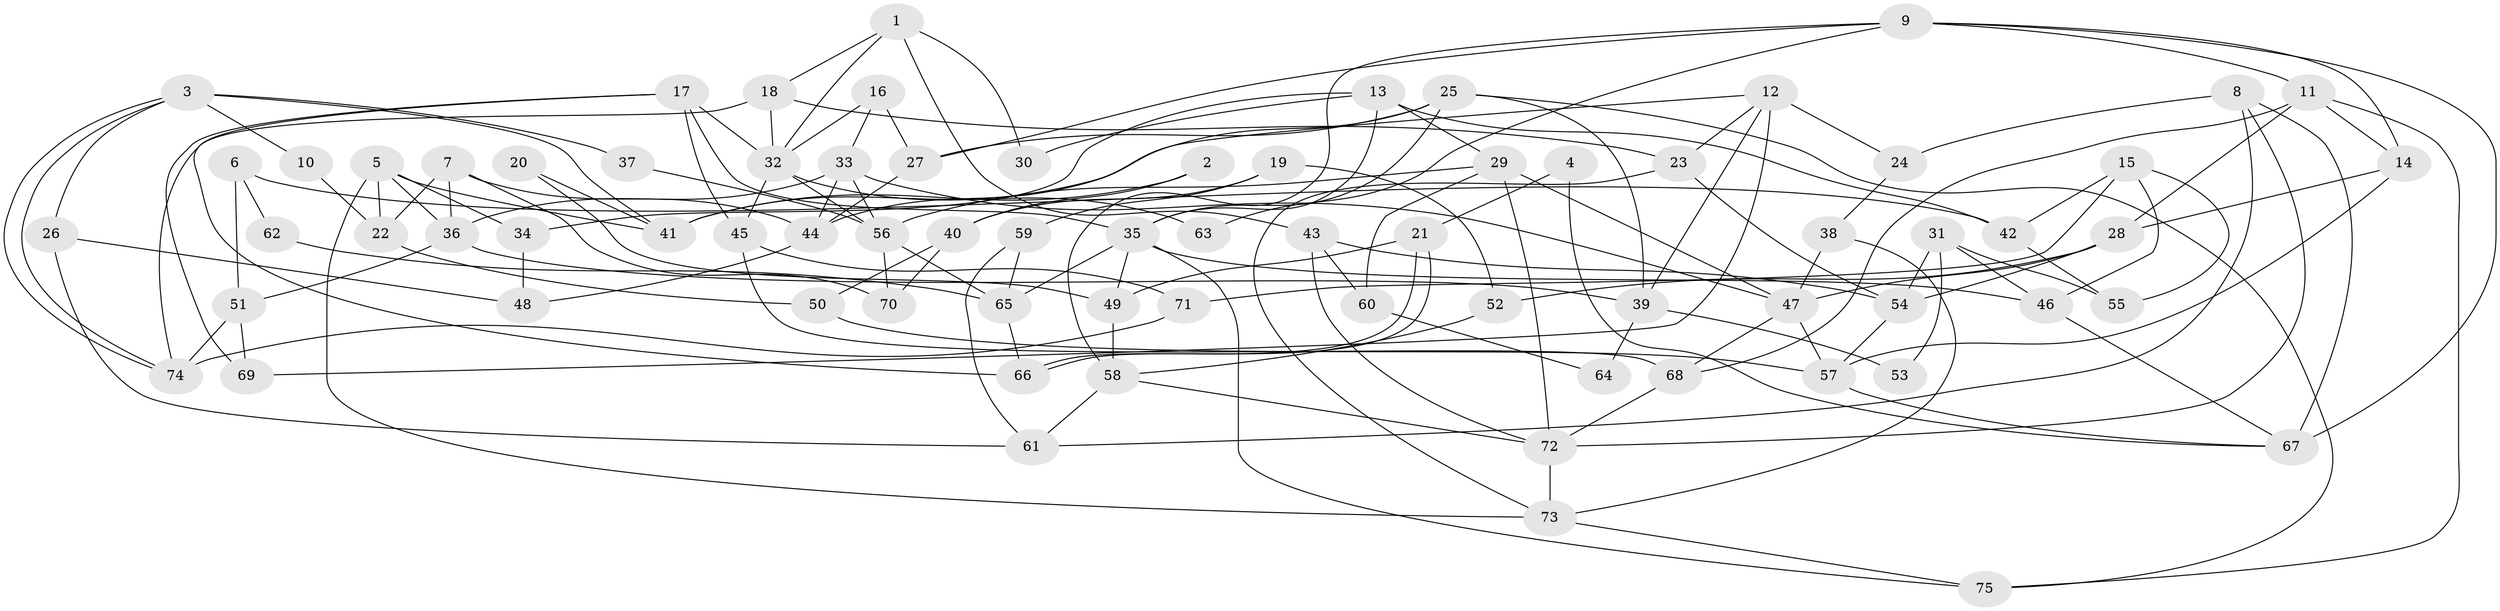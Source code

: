 // Generated by graph-tools (version 1.1) at 2025/26/03/09/25 03:26:11]
// undirected, 75 vertices, 150 edges
graph export_dot {
graph [start="1"]
  node [color=gray90,style=filled];
  1;
  2;
  3;
  4;
  5;
  6;
  7;
  8;
  9;
  10;
  11;
  12;
  13;
  14;
  15;
  16;
  17;
  18;
  19;
  20;
  21;
  22;
  23;
  24;
  25;
  26;
  27;
  28;
  29;
  30;
  31;
  32;
  33;
  34;
  35;
  36;
  37;
  38;
  39;
  40;
  41;
  42;
  43;
  44;
  45;
  46;
  47;
  48;
  49;
  50;
  51;
  52;
  53;
  54;
  55;
  56;
  57;
  58;
  59;
  60;
  61;
  62;
  63;
  64;
  65;
  66;
  67;
  68;
  69;
  70;
  71;
  72;
  73;
  74;
  75;
  1 -- 18;
  1 -- 43;
  1 -- 30;
  1 -- 32;
  2 -- 40;
  2 -- 41;
  3 -- 26;
  3 -- 74;
  3 -- 74;
  3 -- 10;
  3 -- 37;
  3 -- 41;
  4 -- 67;
  4 -- 21;
  5 -- 22;
  5 -- 36;
  5 -- 34;
  5 -- 41;
  5 -- 73;
  6 -- 51;
  6 -- 42;
  6 -- 62;
  7 -- 44;
  7 -- 36;
  7 -- 22;
  7 -- 70;
  8 -- 72;
  8 -- 67;
  8 -- 24;
  8 -- 61;
  9 -- 11;
  9 -- 27;
  9 -- 14;
  9 -- 58;
  9 -- 63;
  9 -- 67;
  10 -- 22;
  11 -- 75;
  11 -- 68;
  11 -- 14;
  11 -- 28;
  12 -- 41;
  12 -- 24;
  12 -- 23;
  12 -- 39;
  12 -- 69;
  13 -- 35;
  13 -- 29;
  13 -- 30;
  13 -- 34;
  13 -- 42;
  14 -- 28;
  14 -- 57;
  15 -- 71;
  15 -- 46;
  15 -- 42;
  15 -- 55;
  16 -- 33;
  16 -- 32;
  16 -- 27;
  17 -- 66;
  17 -- 35;
  17 -- 32;
  17 -- 45;
  17 -- 69;
  18 -- 32;
  18 -- 23;
  18 -- 74;
  19 -- 52;
  19 -- 59;
  19 -- 40;
  20 -- 41;
  20 -- 49;
  21 -- 66;
  21 -- 66;
  21 -- 49;
  22 -- 50;
  23 -- 73;
  23 -- 54;
  24 -- 38;
  25 -- 27;
  25 -- 35;
  25 -- 39;
  25 -- 44;
  25 -- 75;
  26 -- 48;
  26 -- 61;
  27 -- 44;
  28 -- 47;
  28 -- 52;
  28 -- 54;
  29 -- 56;
  29 -- 47;
  29 -- 60;
  29 -- 72;
  31 -- 54;
  31 -- 55;
  31 -- 46;
  31 -- 53;
  32 -- 45;
  32 -- 56;
  32 -- 63;
  33 -- 36;
  33 -- 47;
  33 -- 44;
  33 -- 56;
  34 -- 48;
  35 -- 75;
  35 -- 46;
  35 -- 49;
  35 -- 65;
  36 -- 39;
  36 -- 51;
  37 -- 56;
  38 -- 47;
  38 -- 73;
  39 -- 53;
  39 -- 64;
  40 -- 70;
  40 -- 50;
  42 -- 55;
  43 -- 54;
  43 -- 72;
  43 -- 60;
  44 -- 48;
  45 -- 68;
  45 -- 71;
  46 -- 67;
  47 -- 57;
  47 -- 68;
  49 -- 58;
  50 -- 57;
  51 -- 69;
  51 -- 74;
  52 -- 58;
  54 -- 57;
  56 -- 65;
  56 -- 70;
  57 -- 67;
  58 -- 72;
  58 -- 61;
  59 -- 61;
  59 -- 65;
  60 -- 64;
  62 -- 65;
  65 -- 66;
  68 -- 72;
  71 -- 74;
  72 -- 73;
  73 -- 75;
}
